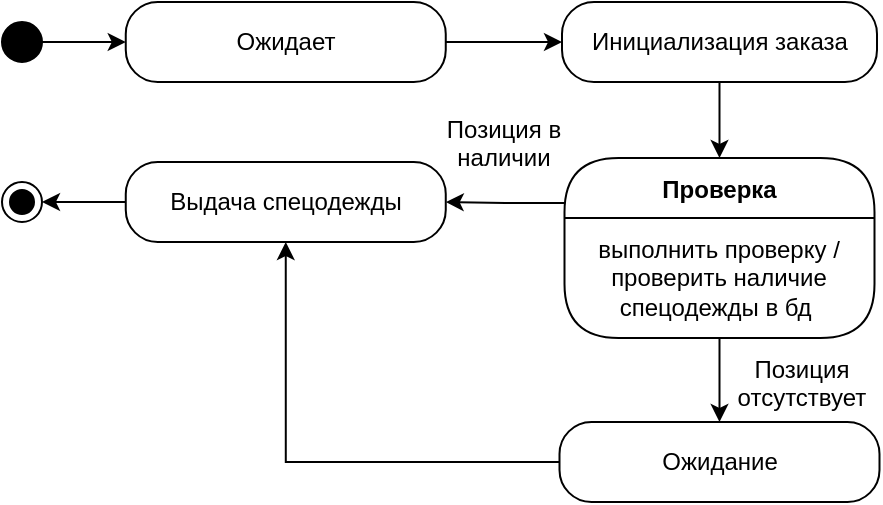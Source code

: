<mxfile version="24.1.0" type="device">
  <diagram name="Page-1" id="0783ab3e-0a74-02c8-0abd-f7b4e66b4bec">
    <mxGraphModel dx="567" dy="331" grid="1" gridSize="10" guides="1" tooltips="1" connect="1" arrows="1" fold="1" page="1" pageScale="1" pageWidth="850" pageHeight="1100" background="none" math="0" shadow="0">
      <root>
        <mxCell id="0" />
        <mxCell id="1" parent="0" />
        <mxCell id="z0yGloEhLN14zUwyLfS3-24" style="edgeStyle=orthogonalEdgeStyle;rounded=0;orthogonalLoop=1;jettySize=auto;html=1;exitX=0;exitY=0.25;exitDx=0;exitDy=0;entryX=1;entryY=0.5;entryDx=0;entryDy=0;" parent="1" source="z0yGloEhLN14zUwyLfS3-1" target="z0yGloEhLN14zUwyLfS3-13" edge="1">
          <mxGeometry relative="1" as="geometry" />
        </mxCell>
        <mxCell id="z0yGloEhLN14zUwyLfS3-1" value="Проверка" style="swimlane;fontStyle=1;align=center;verticalAlign=middle;childLayout=stackLayout;horizontal=1;startSize=30;horizontalStack=0;resizeParent=0;resizeLast=1;container=0;fontColor=#000000;collapsible=0;rounded=1;arcSize=30;strokeColor=#000000;fillColor=none;swimlaneFillColor=none;dropTarget=0;" parent="1" vertex="1">
          <mxGeometry x="321.25" y="108" width="155" height="90" as="geometry" />
        </mxCell>
        <mxCell id="z0yGloEhLN14zUwyLfS3-2" value="&lt;font color=&quot;#000000&quot;&gt;выполнить проверку /&lt;br&gt;проверить наличие&lt;br&gt;спецодежды в бд&amp;nbsp;&lt;/font&gt;" style="text;html=1;align=center;verticalAlign=middle;spacingLeft=4;spacingRight=4;whiteSpace=wrap;overflow=hidden;rotatable=0;fontColor=default;labelBackgroundColor=none;" parent="z0yGloEhLN14zUwyLfS3-1" vertex="1">
          <mxGeometry y="30" width="155" height="60" as="geometry" />
        </mxCell>
        <mxCell id="z0yGloEhLN14zUwyLfS3-4" value="" style="ellipse;html=1;shape=endState;fillColor=strokeColor;" parent="1" vertex="1">
          <mxGeometry x="40.0" y="120" width="20" height="20" as="geometry" />
        </mxCell>
        <mxCell id="z0yGloEhLN14zUwyLfS3-15" style="edgeStyle=orthogonalEdgeStyle;rounded=0;orthogonalLoop=1;jettySize=auto;html=1;entryX=0;entryY=0.5;entryDx=0;entryDy=0;" parent="1" source="z0yGloEhLN14zUwyLfS3-5" target="z0yGloEhLN14zUwyLfS3-10" edge="1">
          <mxGeometry relative="1" as="geometry" />
        </mxCell>
        <mxCell id="z0yGloEhLN14zUwyLfS3-5" value="" style="ellipse;fillColor=strokeColor;html=1;" parent="1" vertex="1">
          <mxGeometry x="40.0" y="40" width="20" height="20" as="geometry" />
        </mxCell>
        <mxCell id="z0yGloEhLN14zUwyLfS3-16" style="edgeStyle=orthogonalEdgeStyle;rounded=0;orthogonalLoop=1;jettySize=auto;html=1;entryX=0;entryY=0.5;entryDx=0;entryDy=0;" parent="1" source="z0yGloEhLN14zUwyLfS3-10" target="z0yGloEhLN14zUwyLfS3-12" edge="1">
          <mxGeometry relative="1" as="geometry" />
        </mxCell>
        <mxCell id="z0yGloEhLN14zUwyLfS3-10" value="Ожидает" style="rounded=1;whiteSpace=wrap;html=1;arcSize=40;fontColor=#000000;fillColor=none;strokeColor=#000000;" parent="1" vertex="1">
          <mxGeometry x="101.88" y="30" width="160" height="40" as="geometry" />
        </mxCell>
        <mxCell id="z0yGloEhLN14zUwyLfS3-17" style="edgeStyle=orthogonalEdgeStyle;rounded=0;orthogonalLoop=1;jettySize=auto;html=1;entryX=0.5;entryY=0;entryDx=0;entryDy=0;" parent="1" source="z0yGloEhLN14zUwyLfS3-12" target="z0yGloEhLN14zUwyLfS3-1" edge="1">
          <mxGeometry relative="1" as="geometry" />
        </mxCell>
        <mxCell id="z0yGloEhLN14zUwyLfS3-12" value="Инициализация заказа" style="rounded=1;whiteSpace=wrap;html=1;arcSize=40;fontColor=#000000;fillColor=none;strokeColor=#000000;" parent="1" vertex="1">
          <mxGeometry x="320" y="30" width="157.5" height="40" as="geometry" />
        </mxCell>
        <mxCell id="z0yGloEhLN14zUwyLfS3-21" style="edgeStyle=orthogonalEdgeStyle;rounded=0;orthogonalLoop=1;jettySize=auto;html=1;entryX=1;entryY=0.5;entryDx=0;entryDy=0;" parent="1" source="z0yGloEhLN14zUwyLfS3-13" target="z0yGloEhLN14zUwyLfS3-4" edge="1">
          <mxGeometry relative="1" as="geometry" />
        </mxCell>
        <mxCell id="z0yGloEhLN14zUwyLfS3-13" value="Выдача спецодежды" style="rounded=1;whiteSpace=wrap;html=1;arcSize=40;fontColor=#000000;fillColor=none;strokeColor=#000000;" parent="1" vertex="1">
          <mxGeometry x="101.88" y="110" width="160" height="40" as="geometry" />
        </mxCell>
        <mxCell id="z0yGloEhLN14zUwyLfS3-25" style="edgeStyle=orthogonalEdgeStyle;rounded=0;orthogonalLoop=1;jettySize=auto;html=1;entryX=0.5;entryY=1;entryDx=0;entryDy=0;" parent="1" source="z0yGloEhLN14zUwyLfS3-14" target="z0yGloEhLN14zUwyLfS3-13" edge="1">
          <mxGeometry relative="1" as="geometry" />
        </mxCell>
        <mxCell id="z0yGloEhLN14zUwyLfS3-14" value="&lt;div&gt;Ожидание&lt;br&gt;&lt;/div&gt;" style="rounded=1;whiteSpace=wrap;html=1;arcSize=40;fontColor=#000000;fillColor=none;strokeColor=#000000;" parent="1" vertex="1">
          <mxGeometry x="318.75" y="240" width="160" height="40" as="geometry" />
        </mxCell>
        <mxCell id="z0yGloEhLN14zUwyLfS3-19" style="edgeStyle=orthogonalEdgeStyle;rounded=0;orthogonalLoop=1;jettySize=auto;html=1;" parent="1" source="z0yGloEhLN14zUwyLfS3-2" target="z0yGloEhLN14zUwyLfS3-14" edge="1">
          <mxGeometry relative="1" as="geometry" />
        </mxCell>
        <mxCell id="z0yGloEhLN14zUwyLfS3-26" value="&lt;div style=&quot;text-align: center;&quot;&gt;&lt;span style=&quot;background-color: initial;&quot;&gt;Позиция в наличии&lt;/span&gt;&lt;/div&gt;" style="text;whiteSpace=wrap;html=1;" parent="1" vertex="1">
          <mxGeometry x="250" y="80" width="80" height="40" as="geometry" />
        </mxCell>
        <mxCell id="z0yGloEhLN14zUwyLfS3-27" value="&lt;div style=&quot;text-align: center;&quot;&gt;&lt;span style=&quot;background-color: initial;&quot;&gt;Позиция отсутствует&lt;/span&gt;&lt;/div&gt;" style="text;whiteSpace=wrap;html=1;" parent="1" vertex="1">
          <mxGeometry x="398.75" y="200" width="80" height="40" as="geometry" />
        </mxCell>
      </root>
    </mxGraphModel>
  </diagram>
</mxfile>
